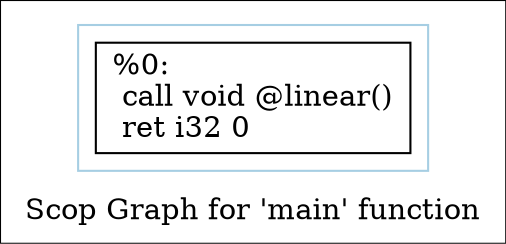 digraph "Scop Graph for 'main' function" {
	label="Scop Graph for 'main' function";

	Node0x1bb3d50 [shape=record,label="{%0:\l  call void @linear()\l  ret i32 0\l}"];
	colorscheme = "paired12"
        subgraph cluster_0x1b8e6b0 {
          label = "";
          style = solid;
          color = 1
          Node0x1bb3d50;
        }
}
